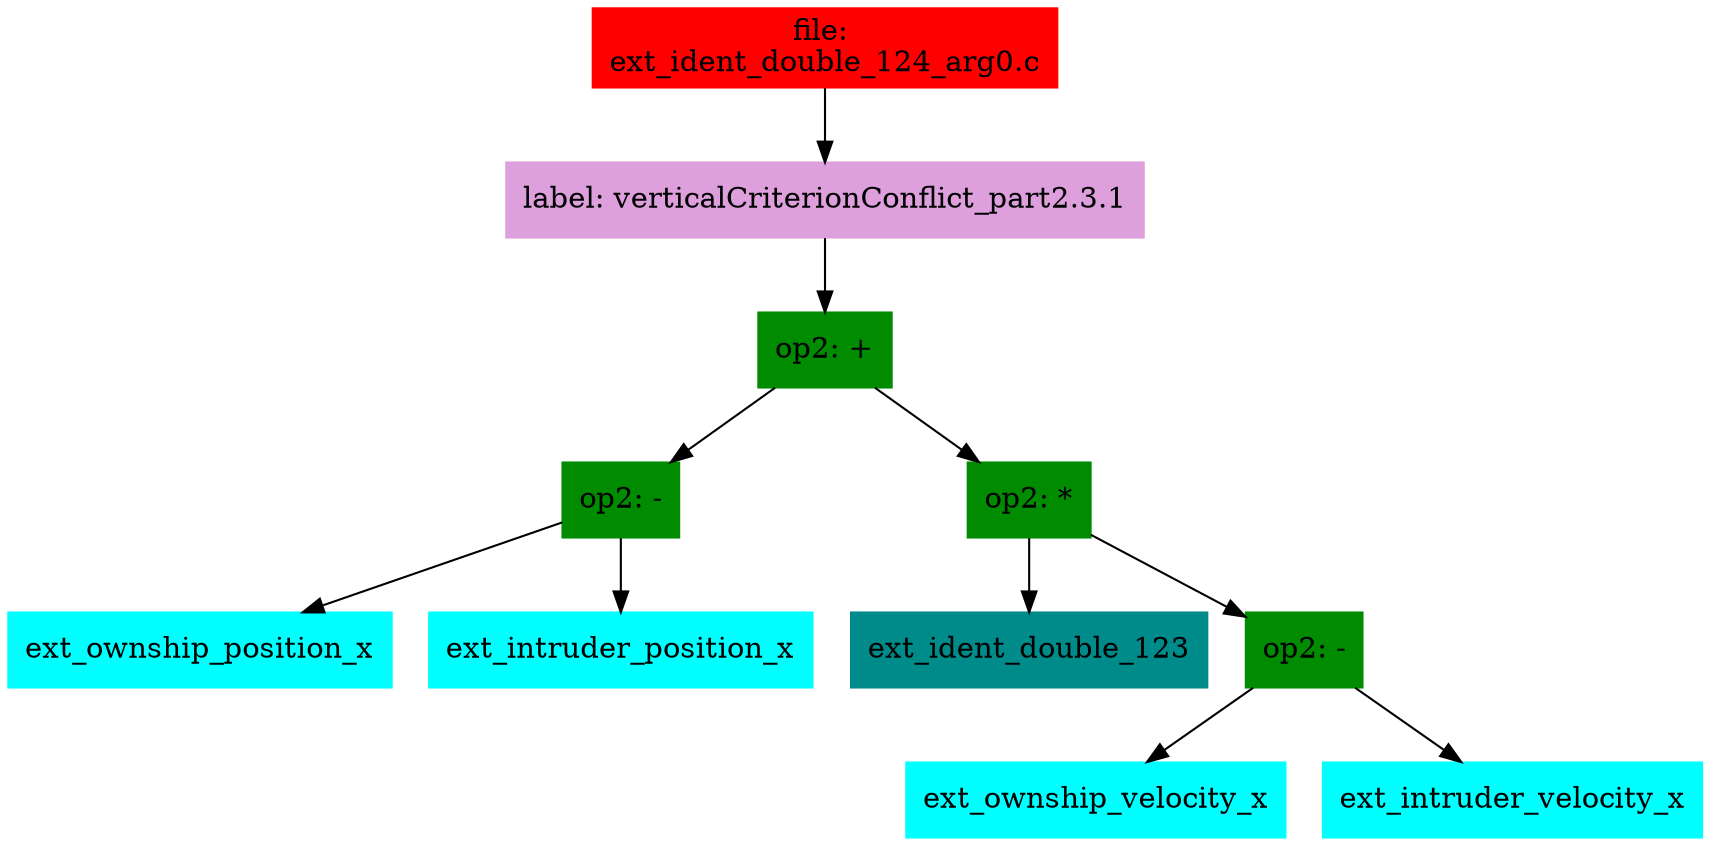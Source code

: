 digraph G {
node [shape=box]

0 [label="file: 
ext_ident_double_124_arg0.c",color=red, style=filled]
1 [label="label: verticalCriterionConflict_part2.3.1",color=plum, style=filled]
0 -> 1
2 [label="op2: +",color=green4, style=filled]
1 -> 2
3 [label="op2: -",color=green4, style=filled]
2 -> 3
4 [label="ext_ownship_position_x",color=cyan1, style=filled]
3 -> 4
5 [label="ext_intruder_position_x",color=cyan1, style=filled]
3 -> 5
6 [label="op2: *",color=green4, style=filled]
2 -> 6
7 [label="ext_ident_double_123",color=cyan4, style=filled]
6 -> 7
176 [label="op2: -",color=green4, style=filled]
6 -> 176
177 [label="ext_ownship_velocity_x",color=cyan1, style=filled]
176 -> 177
178 [label="ext_intruder_velocity_x",color=cyan1, style=filled]
176 -> 178


}

